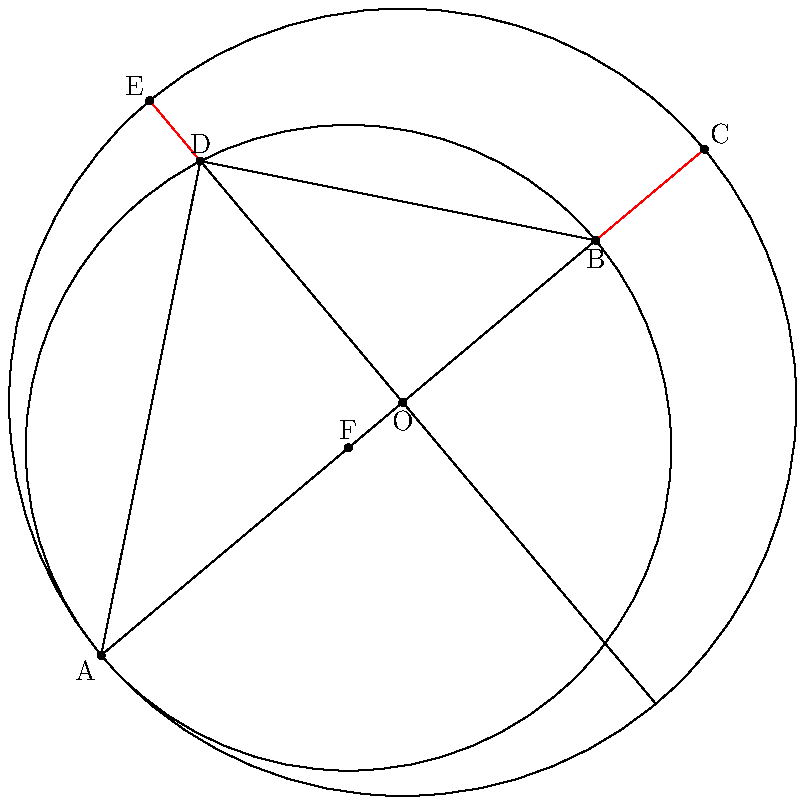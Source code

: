 
beginfig(1);
  pair po, pa, pb, pc, pd, pe, pf, pg;
  numeric u, ang, bigray, smaray, i;
  path smacirc, heigray;
  u = 0.2mm;
  ang = 40;
  bigray = 250u;
  smaray = 205u;
  po = (105mm,145mm);
  pa = po - bigray*dir( ang );
  pb = po + (2*smaray-bigray)*dir( ang );
  pc = po + bigray*dir( ang );
  pe = po + bigray*dir( ang + 90 );
  pf = po + (smaray-bigray)*dir( ang );
  pg = po - bigray*dir( ang + 90 );
  heigray = po--pe;
  smacirc = (fullcircle scaled (2*smaray)) shifted pf;
  pd = heigray intersectionpoint smacirc;
  draw pg--pe;
  draw smacirc;
  draw (fullcircle scaled (2*bigray)) shifted po;
  draw pc--pa--pd--pb;
  draw pd--pe withcolor red;
  draw pb--pc withcolor red;
  dotlabel.bot( "O", po );
  dotlabel.llft( "A", pa );
  dotlabel.bot( "B", pb );
  dotlabel.urt( "C", pc );
  dotlabel.top( "D", pd );
  dotlabel.ulft( "E", pe );
  dotlabel.top( "F", pf );
endfig;

end.
  